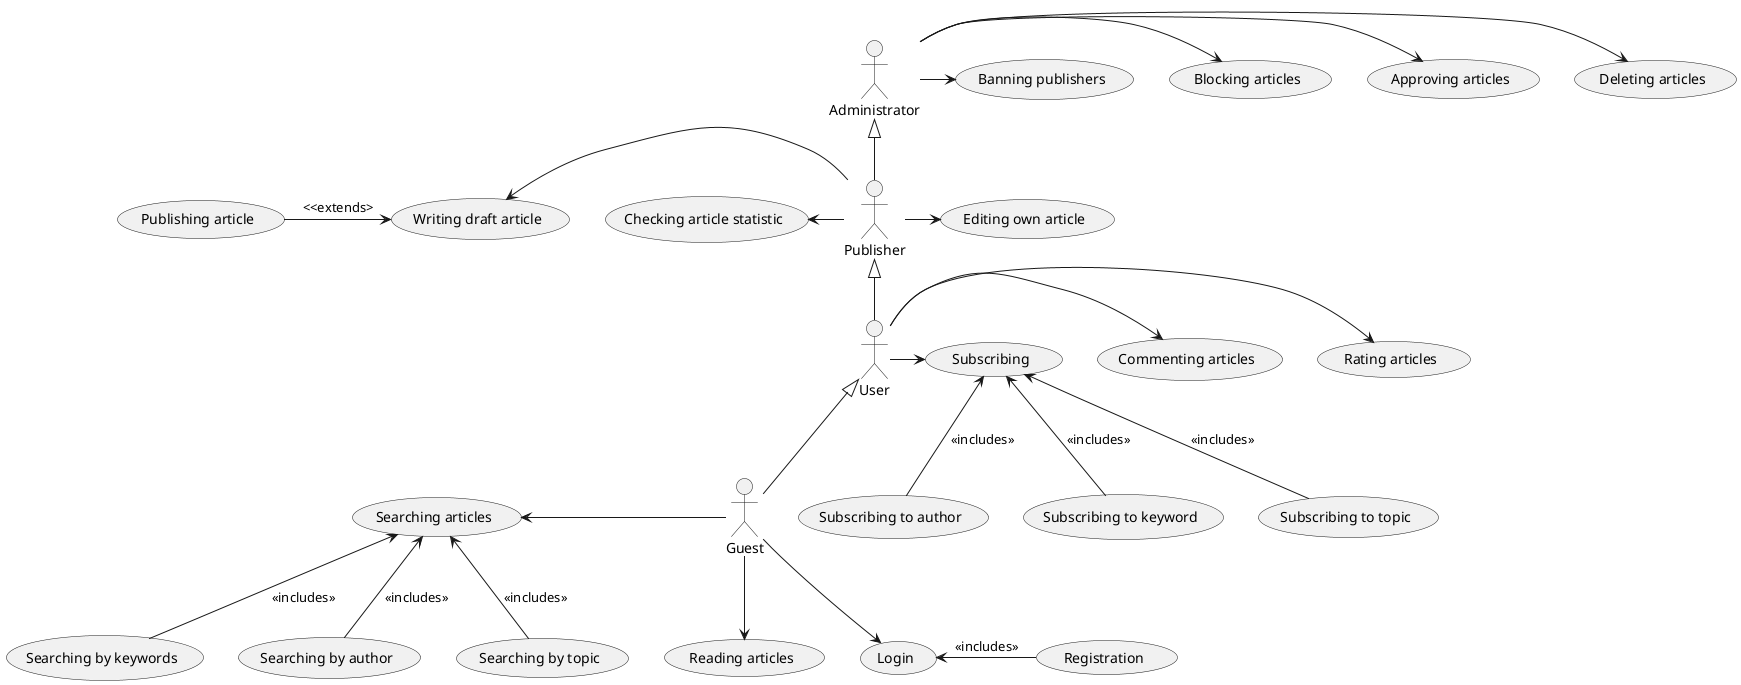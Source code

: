 @startuml
left to right direction
actor Guest
actor User
actor Publisher
actor Administrator
User    <|-down-Guest
Publisher    <|-down- User
Administrator    <|-down- Publisher
top to bottom direction
Guest -down-> (Login)
(Login) <- (Registration) : <<includes>>
Guest -down-> (Reading articles)
Guest -left-> (Searching articles)
(Searching articles) <-- (Searching by author) :<<includes>>
(Searching articles) <-- (Searching by topic) :<<includes>>
(Searching articles) <-- (Searching by keywords) :<<includes>>

User -right-> (Rating articles)
User -right-> (Commenting articles)
User -right-> (Subscribing)
(Subscribing) <-- (Subscribing to topic) :<<includes>>
(Subscribing) <-- (Subscribing to author) :<<includes>>
(Subscribing) <-- (Subscribing to keyword) :<<includes>>

Publisher -left-> (Writing draft article)
Publisher -right-> (Editing own article)
Publisher -left-> (Checking article statistic)
(Writing draft article) <-left- (Publishing article) :<<extends>

Administrator -right-> (Deleting articles)
Administrator -right-> (Approving articles)
Administrator -right-> (Blocking articles)
Administrator -right-> (Banning publishers)
@enduml